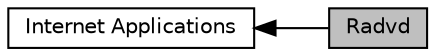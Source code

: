 digraph "Radvd"
{
  edge [fontname="Helvetica",fontsize="10",labelfontname="Helvetica",labelfontsize="10"];
  node [fontname="Helvetica",fontsize="10",shape=box];
  rankdir=LR;
  Node2 [label="Internet Applications",height=0.2,width=0.4,color="black", fillcolor="white", style="filled",URL="$group__internet-apps.html",tooltip="This section documents the API of the ns-3 Internet-specific applications module."];
  Node1 [label="Radvd",height=0.2,width=0.4,color="black", fillcolor="grey75", style="filled", fontcolor="black",tooltip=" "];
  Node2->Node1 [shape=plaintext, dir="back", style="solid"];
}
